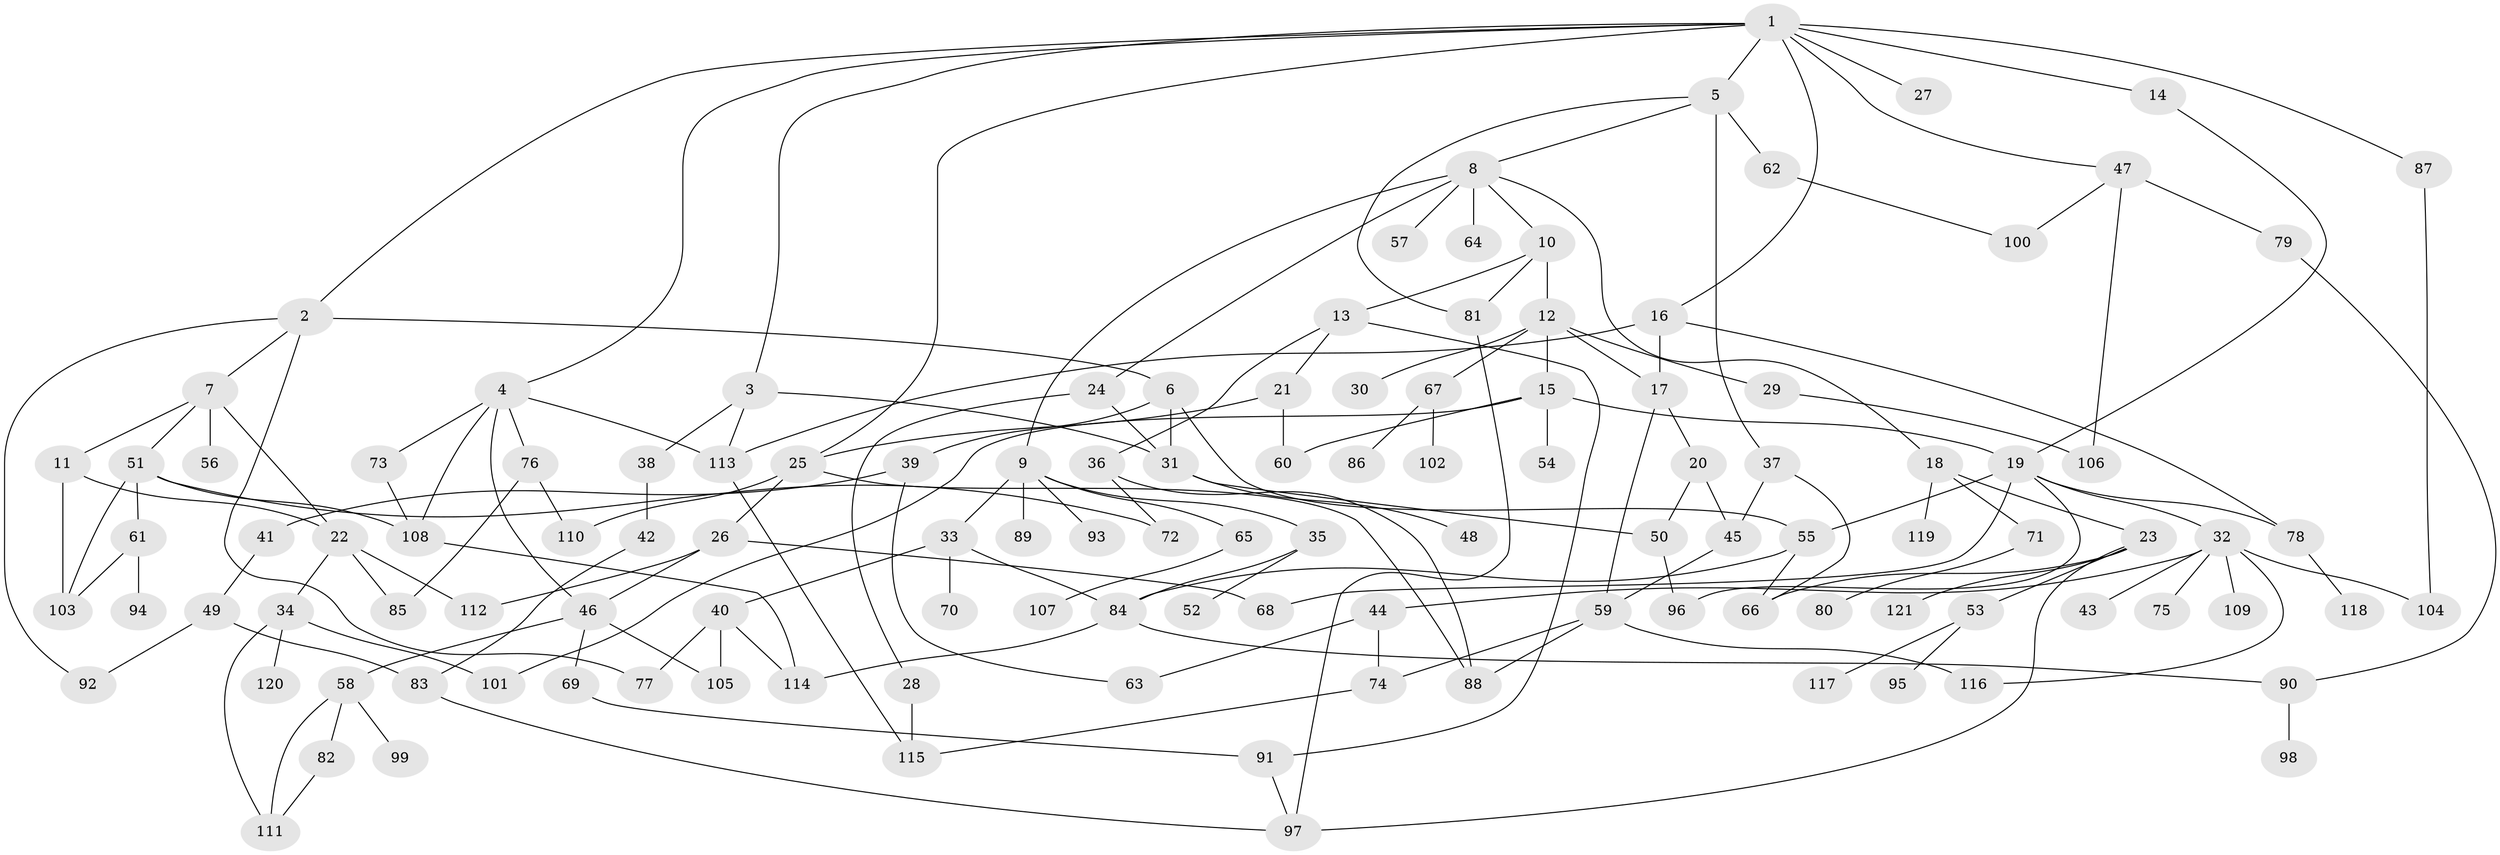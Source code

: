 // Generated by graph-tools (version 1.1) at 2025/25/03/09/25 03:25:32]
// undirected, 121 vertices, 174 edges
graph export_dot {
graph [start="1"]
  node [color=gray90,style=filled];
  1;
  2;
  3;
  4;
  5;
  6;
  7;
  8;
  9;
  10;
  11;
  12;
  13;
  14;
  15;
  16;
  17;
  18;
  19;
  20;
  21;
  22;
  23;
  24;
  25;
  26;
  27;
  28;
  29;
  30;
  31;
  32;
  33;
  34;
  35;
  36;
  37;
  38;
  39;
  40;
  41;
  42;
  43;
  44;
  45;
  46;
  47;
  48;
  49;
  50;
  51;
  52;
  53;
  54;
  55;
  56;
  57;
  58;
  59;
  60;
  61;
  62;
  63;
  64;
  65;
  66;
  67;
  68;
  69;
  70;
  71;
  72;
  73;
  74;
  75;
  76;
  77;
  78;
  79;
  80;
  81;
  82;
  83;
  84;
  85;
  86;
  87;
  88;
  89;
  90;
  91;
  92;
  93;
  94;
  95;
  96;
  97;
  98;
  99;
  100;
  101;
  102;
  103;
  104;
  105;
  106;
  107;
  108;
  109;
  110;
  111;
  112;
  113;
  114;
  115;
  116;
  117;
  118;
  119;
  120;
  121;
  1 -- 2;
  1 -- 3;
  1 -- 4;
  1 -- 5;
  1 -- 14;
  1 -- 16;
  1 -- 27;
  1 -- 47;
  1 -- 87;
  1 -- 25;
  2 -- 6;
  2 -- 7;
  2 -- 77;
  2 -- 92;
  3 -- 38;
  3 -- 113;
  3 -- 31;
  4 -- 73;
  4 -- 76;
  4 -- 113;
  4 -- 108;
  4 -- 46;
  5 -- 8;
  5 -- 37;
  5 -- 62;
  5 -- 81;
  6 -- 39;
  6 -- 31;
  6 -- 55;
  7 -- 11;
  7 -- 51;
  7 -- 56;
  7 -- 22;
  8 -- 9;
  8 -- 10;
  8 -- 18;
  8 -- 24;
  8 -- 57;
  8 -- 64;
  9 -- 33;
  9 -- 35;
  9 -- 65;
  9 -- 89;
  9 -- 93;
  10 -- 12;
  10 -- 13;
  10 -- 81;
  11 -- 22;
  11 -- 103;
  12 -- 15;
  12 -- 29;
  12 -- 30;
  12 -- 67;
  12 -- 17;
  13 -- 21;
  13 -- 36;
  13 -- 91;
  14 -- 19;
  15 -- 54;
  15 -- 101;
  15 -- 60;
  15 -- 19;
  16 -- 17;
  16 -- 78;
  16 -- 113;
  17 -- 20;
  17 -- 59;
  18 -- 23;
  18 -- 71;
  18 -- 119;
  19 -- 32;
  19 -- 55;
  19 -- 68;
  19 -- 78;
  19 -- 96;
  20 -- 45;
  20 -- 50;
  21 -- 25;
  21 -- 60;
  22 -- 34;
  22 -- 112;
  22 -- 85;
  23 -- 53;
  23 -- 121;
  23 -- 97;
  23 -- 66;
  24 -- 28;
  24 -- 31;
  25 -- 26;
  25 -- 88;
  25 -- 110;
  26 -- 46;
  26 -- 112;
  26 -- 68;
  28 -- 115;
  29 -- 106;
  31 -- 48;
  31 -- 50;
  32 -- 43;
  32 -- 44;
  32 -- 75;
  32 -- 109;
  32 -- 116;
  32 -- 104;
  33 -- 40;
  33 -- 70;
  33 -- 84;
  34 -- 111;
  34 -- 120;
  34 -- 101;
  35 -- 52;
  35 -- 84;
  36 -- 72;
  36 -- 88;
  37 -- 45;
  37 -- 66;
  38 -- 42;
  39 -- 41;
  39 -- 63;
  40 -- 105;
  40 -- 77;
  40 -- 114;
  41 -- 49;
  42 -- 83;
  44 -- 74;
  44 -- 63;
  45 -- 59;
  46 -- 58;
  46 -- 69;
  46 -- 105;
  47 -- 79;
  47 -- 100;
  47 -- 106;
  49 -- 92;
  49 -- 83;
  50 -- 96;
  51 -- 61;
  51 -- 72;
  51 -- 103;
  51 -- 108;
  53 -- 95;
  53 -- 117;
  55 -- 66;
  55 -- 84;
  58 -- 82;
  58 -- 99;
  58 -- 111;
  59 -- 74;
  59 -- 116;
  59 -- 88;
  61 -- 94;
  61 -- 103;
  62 -- 100;
  65 -- 107;
  67 -- 86;
  67 -- 102;
  69 -- 91;
  71 -- 80;
  73 -- 108;
  74 -- 115;
  76 -- 85;
  76 -- 110;
  78 -- 118;
  79 -- 90;
  81 -- 97;
  82 -- 111;
  83 -- 97;
  84 -- 90;
  84 -- 114;
  87 -- 104;
  90 -- 98;
  91 -- 97;
  108 -- 114;
  113 -- 115;
}
